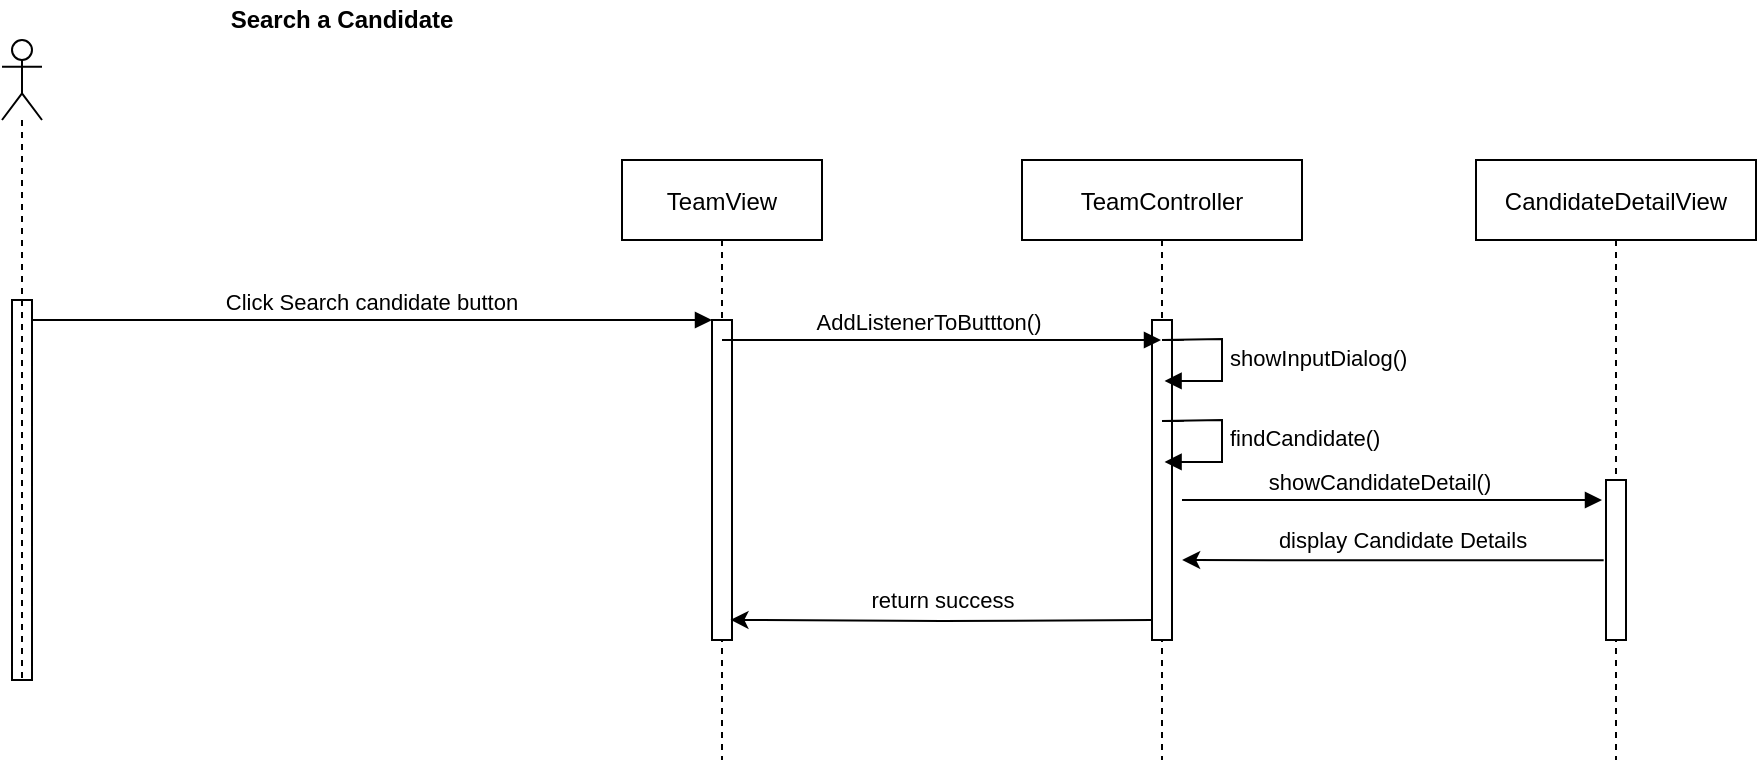 <mxfile version="14.7.0" type="github"><diagram id="jKmn4Icn7JftmT01J6l1" name="Page-1"><mxGraphModel dx="1602" dy="752" grid="1" gridSize="10" guides="1" tooltips="1" connect="1" arrows="1" fold="1" page="1" pageScale="1" pageWidth="827" pageHeight="1169" math="0" shadow="0"><root><mxCell id="0"/><mxCell id="1" parent="0"/><mxCell id="OjWqt4mIscHvMaKcQRFs-310" value="" style="points=[];perimeter=orthogonalPerimeter;rounded=0;shadow=0;strokeWidth=1;" vertex="1" parent="1"><mxGeometry x="85" y="380" width="10" height="190" as="geometry"/></mxCell><mxCell id="OjWqt4mIscHvMaKcQRFs-311" value="TeamView" style="shape=umlLifeline;perimeter=lifelinePerimeter;container=1;collapsible=0;recursiveResize=0;rounded=0;shadow=0;strokeWidth=1;" vertex="1" parent="1"><mxGeometry x="390" y="310" width="100" height="300" as="geometry"/></mxCell><mxCell id="OjWqt4mIscHvMaKcQRFs-312" value="" style="points=[];perimeter=orthogonalPerimeter;rounded=0;shadow=0;strokeWidth=1;" vertex="1" parent="OjWqt4mIscHvMaKcQRFs-311"><mxGeometry x="45" y="80" width="10" height="160" as="geometry"/></mxCell><mxCell id="OjWqt4mIscHvMaKcQRFs-313" value="Click Search candidate button" style="verticalAlign=bottom;endArrow=block;entryX=0;entryY=0;shadow=0;strokeWidth=1;" edge="1" parent="1" source="OjWqt4mIscHvMaKcQRFs-310" target="OjWqt4mIscHvMaKcQRFs-312"><mxGeometry relative="1" as="geometry"><mxPoint x="195" y="390" as="sourcePoint"/><mxPoint as="offset"/></mxGeometry></mxCell><mxCell id="OjWqt4mIscHvMaKcQRFs-314" value="TeamController" style="shape=umlLifeline;perimeter=lifelinePerimeter;container=1;collapsible=0;recursiveResize=0;rounded=0;shadow=0;strokeWidth=1;" vertex="1" parent="1"><mxGeometry x="590" y="310" width="140" height="300" as="geometry"/></mxCell><mxCell id="OjWqt4mIscHvMaKcQRFs-315" value="" style="points=[];perimeter=orthogonalPerimeter;rounded=0;shadow=0;strokeWidth=1;" vertex="1" parent="OjWqt4mIscHvMaKcQRFs-314"><mxGeometry x="65" y="80" width="10" height="160" as="geometry"/></mxCell><mxCell id="OjWqt4mIscHvMaKcQRFs-316" value="AddListenerToButtton()" style="verticalAlign=bottom;endArrow=block;shadow=0;strokeWidth=1;" edge="1" parent="1" source="OjWqt4mIscHvMaKcQRFs-311" target="OjWqt4mIscHvMaKcQRFs-314"><mxGeometry x="-0.058" relative="1" as="geometry"><mxPoint x="440" y="400" as="sourcePoint"/><mxPoint x="610" y="400" as="targetPoint"/><mxPoint as="offset"/><Array as="points"><mxPoint x="530" y="400"/></Array></mxGeometry></mxCell><mxCell id="OjWqt4mIscHvMaKcQRFs-317" value="" style="shape=umlLifeline;participant=umlActor;perimeter=lifelinePerimeter;whiteSpace=wrap;html=1;container=1;collapsible=0;recursiveResize=0;verticalAlign=top;spacingTop=36;outlineConnect=0;" vertex="1" parent="1"><mxGeometry x="80" y="250" width="20" height="320" as="geometry"/></mxCell><mxCell id="OjWqt4mIscHvMaKcQRFs-318" value="&lt;b&gt;Search a Candidate&lt;/b&gt;" style="text;html=1;strokeColor=none;fillColor=none;align=center;verticalAlign=middle;whiteSpace=wrap;rounded=0;" vertex="1" parent="1"><mxGeometry x="150" y="230" width="200" height="20" as="geometry"/></mxCell><mxCell id="OjWqt4mIscHvMaKcQRFs-319" value="return success" style="edgeStyle=orthogonalEdgeStyle;rounded=0;orthogonalLoop=1;jettySize=auto;html=1;entryX=0.924;entryY=0.937;entryDx=0;entryDy=0;entryPerimeter=0;" edge="1" parent="1" target="OjWqt4mIscHvMaKcQRFs-312"><mxGeometry x="-0.003" y="-10" relative="1" as="geometry"><Array as="points"/><mxPoint as="offset"/><mxPoint x="655" y="540" as="sourcePoint"/><mxPoint x="454" y="540" as="targetPoint"/></mxGeometry></mxCell><mxCell id="OjWqt4mIscHvMaKcQRFs-320" value="showInputDialog()" style="edgeStyle=orthogonalEdgeStyle;html=1;align=left;spacingLeft=2;endArrow=block;rounded=0;entryX=1.129;entryY=0.775;entryDx=0;entryDy=0;entryPerimeter=0;" edge="1" parent="1"><mxGeometry x="0.114" relative="1" as="geometry"><mxPoint x="671" y="399.99" as="sourcePoint"/><Array as="points"><mxPoint x="660" y="399.49"/><mxPoint x="690" y="399.49"/><mxPoint x="690" y="420.49"/></Array><mxPoint x="661.29" y="420.49" as="targetPoint"/><mxPoint as="offset"/></mxGeometry></mxCell><mxCell id="OjWqt4mIscHvMaKcQRFs-321" value="findCandidate()" style="edgeStyle=orthogonalEdgeStyle;html=1;align=left;spacingLeft=2;endArrow=block;rounded=0;entryX=1.129;entryY=0.775;entryDx=0;entryDy=0;entryPerimeter=0;" edge="1" parent="1"><mxGeometry x="0.114" relative="1" as="geometry"><mxPoint x="671" y="440.49" as="sourcePoint"/><Array as="points"><mxPoint x="660" y="439.99"/><mxPoint x="690" y="439.99"/><mxPoint x="690" y="460.99"/></Array><mxPoint x="661.29" y="460.99" as="targetPoint"/><mxPoint as="offset"/></mxGeometry></mxCell><mxCell id="OjWqt4mIscHvMaKcQRFs-322" value="CandidateDetailView" style="shape=umlLifeline;perimeter=lifelinePerimeter;container=1;collapsible=0;recursiveResize=0;rounded=0;shadow=0;strokeWidth=1;" vertex="1" parent="1"><mxGeometry x="817" y="310" width="140" height="300" as="geometry"/></mxCell><mxCell id="OjWqt4mIscHvMaKcQRFs-323" value="" style="points=[];perimeter=orthogonalPerimeter;rounded=0;shadow=0;strokeWidth=1;" vertex="1" parent="OjWqt4mIscHvMaKcQRFs-322"><mxGeometry x="65" y="160" width="10" height="80" as="geometry"/></mxCell><mxCell id="OjWqt4mIscHvMaKcQRFs-324" value="display Candidate Details" style="edgeStyle=orthogonalEdgeStyle;rounded=0;orthogonalLoop=1;jettySize=auto;html=1;entryX=0.924;entryY=0.937;entryDx=0;entryDy=0;entryPerimeter=0;" edge="1" parent="1"><mxGeometry x="-0.043" y="-10" relative="1" as="geometry"><Array as="points"><mxPoint x="720" y="510"/><mxPoint x="720" y="510"/></Array><mxPoint as="offset"/><mxPoint x="880.83" y="510.08" as="sourcePoint"/><mxPoint x="670.07" y="510" as="targetPoint"/></mxGeometry></mxCell><mxCell id="OjWqt4mIscHvMaKcQRFs-325" value="showCandidateDetail()" style="verticalAlign=bottom;endArrow=block;shadow=0;strokeWidth=1;" edge="1" parent="1"><mxGeometry x="-0.058" relative="1" as="geometry"><mxPoint x="669.997" y="480" as="sourcePoint"/><mxPoint x="880" y="480" as="targetPoint"/><mxPoint as="offset"/><Array as="points"><mxPoint x="760.33" y="480"/></Array></mxGeometry></mxCell></root></mxGraphModel></diagram></mxfile>
